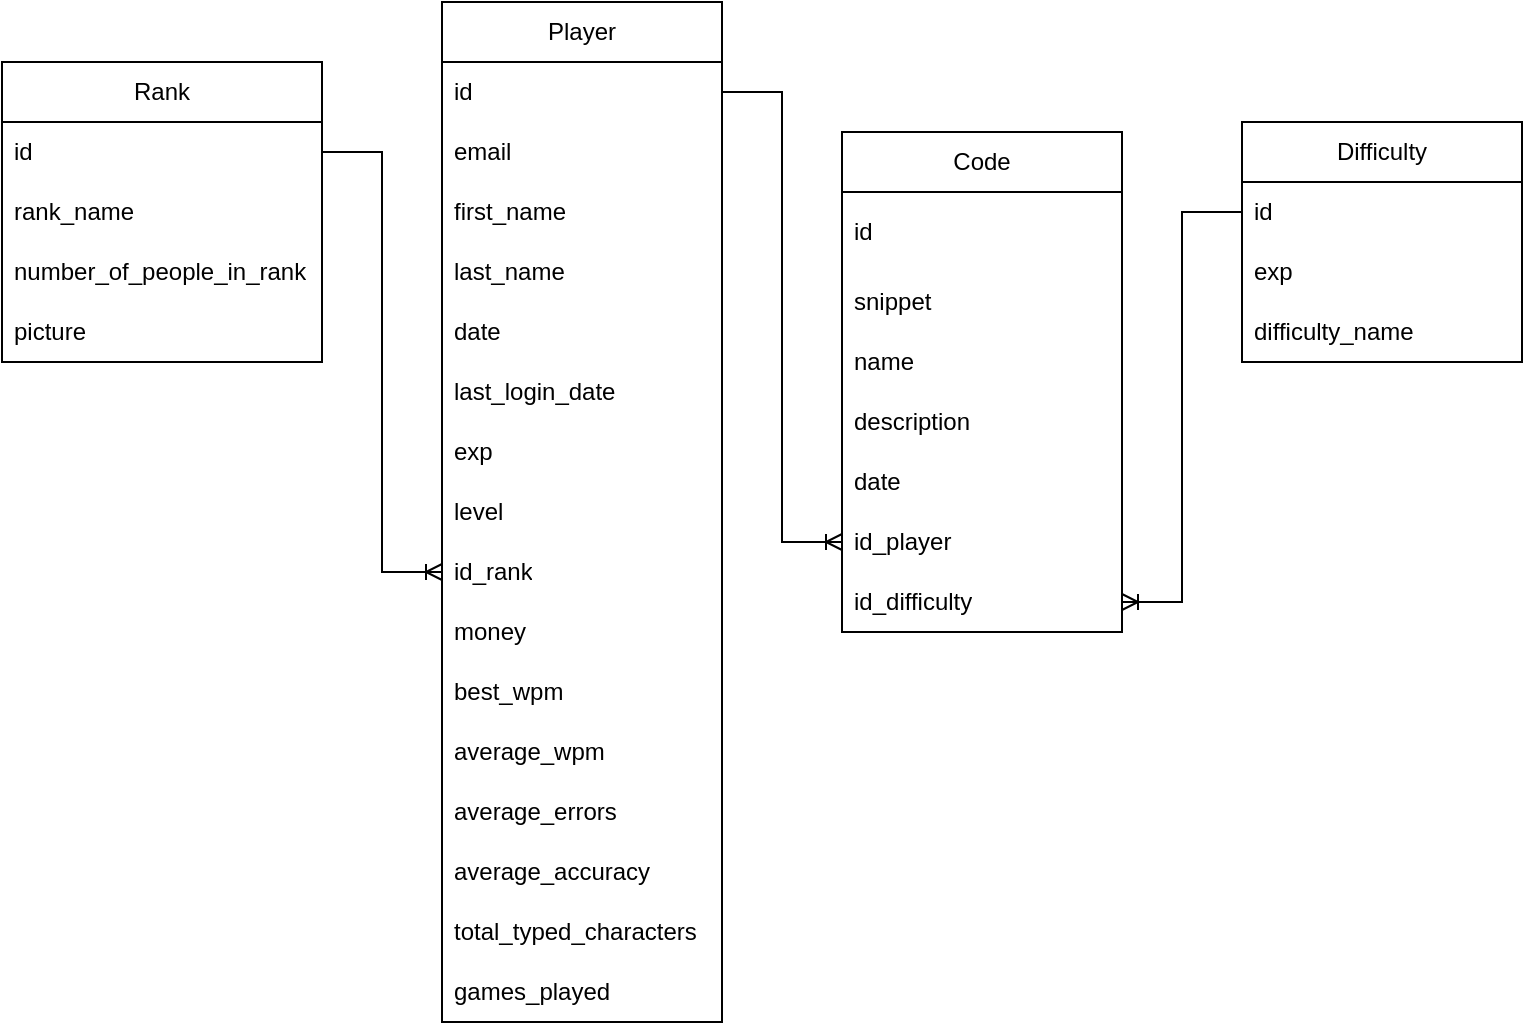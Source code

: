 <mxfile version="21.7.2" type="device">
  <diagram name="Page-1" id="I_s5BEyB9CtDWpzo1vr_">
    <mxGraphModel dx="2201" dy="735" grid="1" gridSize="10" guides="1" tooltips="1" connect="1" arrows="1" fold="1" page="1" pageScale="1" pageWidth="827" pageHeight="1169" math="0" shadow="0">
      <root>
        <mxCell id="0" />
        <mxCell id="1" parent="0" />
        <mxCell id="9vNG4MIT6m-TPtwlCWEm-2" value="Code" style="swimlane;fontStyle=0;childLayout=stackLayout;horizontal=1;startSize=30;horizontalStack=0;resizeParent=1;resizeParentMax=0;resizeLast=0;collapsible=1;marginBottom=0;whiteSpace=wrap;html=1;" vertex="1" parent="1">
          <mxGeometry x="400" y="165" width="140" height="250" as="geometry">
            <mxRectangle x="80" y="195" width="70" height="30" as="alternateBounds" />
          </mxGeometry>
        </mxCell>
        <mxCell id="9vNG4MIT6m-TPtwlCWEm-3" value="id" style="text;strokeColor=none;fillColor=none;align=left;verticalAlign=middle;spacingLeft=4;spacingRight=4;overflow=hidden;points=[[0,0.5],[1,0.5]];portConstraint=eastwest;rotatable=0;whiteSpace=wrap;html=1;" vertex="1" parent="9vNG4MIT6m-TPtwlCWEm-2">
          <mxGeometry y="30" width="140" height="40" as="geometry" />
        </mxCell>
        <mxCell id="9vNG4MIT6m-TPtwlCWEm-4" value="snippet" style="text;strokeColor=none;fillColor=none;align=left;verticalAlign=middle;spacingLeft=4;spacingRight=4;overflow=hidden;points=[[0,0.5],[1,0.5]];portConstraint=eastwest;rotatable=0;whiteSpace=wrap;html=1;" vertex="1" parent="9vNG4MIT6m-TPtwlCWEm-2">
          <mxGeometry y="70" width="140" height="30" as="geometry" />
        </mxCell>
        <mxCell id="9vNG4MIT6m-TPtwlCWEm-5" value="name" style="text;strokeColor=none;fillColor=none;align=left;verticalAlign=middle;spacingLeft=4;spacingRight=4;overflow=hidden;points=[[0,0.5],[1,0.5]];portConstraint=eastwest;rotatable=0;whiteSpace=wrap;html=1;" vertex="1" parent="9vNG4MIT6m-TPtwlCWEm-2">
          <mxGeometry y="100" width="140" height="30" as="geometry" />
        </mxCell>
        <mxCell id="9vNG4MIT6m-TPtwlCWEm-8" value="description" style="text;strokeColor=none;fillColor=none;align=left;verticalAlign=middle;spacingLeft=4;spacingRight=4;overflow=hidden;points=[[0,0.5],[1,0.5]];portConstraint=eastwest;rotatable=0;whiteSpace=wrap;html=1;" vertex="1" parent="9vNG4MIT6m-TPtwlCWEm-2">
          <mxGeometry y="130" width="140" height="30" as="geometry" />
        </mxCell>
        <mxCell id="9vNG4MIT6m-TPtwlCWEm-9" value="date" style="text;strokeColor=none;fillColor=none;align=left;verticalAlign=middle;spacingLeft=4;spacingRight=4;overflow=hidden;points=[[0,0.5],[1,0.5]];portConstraint=eastwest;rotatable=0;whiteSpace=wrap;html=1;" vertex="1" parent="9vNG4MIT6m-TPtwlCWEm-2">
          <mxGeometry y="160" width="140" height="30" as="geometry" />
        </mxCell>
        <mxCell id="9vNG4MIT6m-TPtwlCWEm-10" value="id_player" style="text;strokeColor=none;fillColor=none;align=left;verticalAlign=middle;spacingLeft=4;spacingRight=4;overflow=hidden;points=[[0,0.5],[1,0.5]];portConstraint=eastwest;rotatable=0;whiteSpace=wrap;html=1;" vertex="1" parent="9vNG4MIT6m-TPtwlCWEm-2">
          <mxGeometry y="190" width="140" height="30" as="geometry" />
        </mxCell>
        <mxCell id="9vNG4MIT6m-TPtwlCWEm-11" value="id_difficulty" style="text;strokeColor=none;fillColor=none;align=left;verticalAlign=middle;spacingLeft=4;spacingRight=4;overflow=hidden;points=[[0,0.5],[1,0.5]];portConstraint=eastwest;rotatable=0;whiteSpace=wrap;html=1;" vertex="1" parent="9vNG4MIT6m-TPtwlCWEm-2">
          <mxGeometry y="220" width="140" height="30" as="geometry" />
        </mxCell>
        <mxCell id="9vNG4MIT6m-TPtwlCWEm-12" value="Player" style="swimlane;fontStyle=0;childLayout=stackLayout;horizontal=1;startSize=30;horizontalStack=0;resizeParent=1;resizeParentMax=0;resizeLast=0;collapsible=1;marginBottom=0;whiteSpace=wrap;html=1;" vertex="1" parent="1">
          <mxGeometry x="200" y="100" width="140" height="510" as="geometry" />
        </mxCell>
        <mxCell id="9vNG4MIT6m-TPtwlCWEm-13" value="id" style="text;strokeColor=none;fillColor=none;align=left;verticalAlign=middle;spacingLeft=4;spacingRight=4;overflow=hidden;points=[[0,0.5],[1,0.5]];portConstraint=eastwest;rotatable=0;whiteSpace=wrap;html=1;" vertex="1" parent="9vNG4MIT6m-TPtwlCWEm-12">
          <mxGeometry y="30" width="140" height="30" as="geometry" />
        </mxCell>
        <mxCell id="9vNG4MIT6m-TPtwlCWEm-14" value="email" style="text;strokeColor=none;fillColor=none;align=left;verticalAlign=middle;spacingLeft=4;spacingRight=4;overflow=hidden;points=[[0,0.5],[1,0.5]];portConstraint=eastwest;rotatable=0;whiteSpace=wrap;html=1;" vertex="1" parent="9vNG4MIT6m-TPtwlCWEm-12">
          <mxGeometry y="60" width="140" height="30" as="geometry" />
        </mxCell>
        <mxCell id="9vNG4MIT6m-TPtwlCWEm-15" value="first_name" style="text;strokeColor=none;fillColor=none;align=left;verticalAlign=middle;spacingLeft=4;spacingRight=4;overflow=hidden;points=[[0,0.5],[1,0.5]];portConstraint=eastwest;rotatable=0;whiteSpace=wrap;html=1;" vertex="1" parent="9vNG4MIT6m-TPtwlCWEm-12">
          <mxGeometry y="90" width="140" height="30" as="geometry" />
        </mxCell>
        <mxCell id="9vNG4MIT6m-TPtwlCWEm-16" value="last_name" style="text;strokeColor=none;fillColor=none;align=left;verticalAlign=middle;spacingLeft=4;spacingRight=4;overflow=hidden;points=[[0,0.5],[1,0.5]];portConstraint=eastwest;rotatable=0;whiteSpace=wrap;html=1;" vertex="1" parent="9vNG4MIT6m-TPtwlCWEm-12">
          <mxGeometry y="120" width="140" height="30" as="geometry" />
        </mxCell>
        <mxCell id="9vNG4MIT6m-TPtwlCWEm-17" value="date" style="text;strokeColor=none;fillColor=none;align=left;verticalAlign=middle;spacingLeft=4;spacingRight=4;overflow=hidden;points=[[0,0.5],[1,0.5]];portConstraint=eastwest;rotatable=0;whiteSpace=wrap;html=1;" vertex="1" parent="9vNG4MIT6m-TPtwlCWEm-12">
          <mxGeometry y="150" width="140" height="30" as="geometry" />
        </mxCell>
        <mxCell id="9vNG4MIT6m-TPtwlCWEm-18" value="last_login_date" style="text;strokeColor=none;fillColor=none;align=left;verticalAlign=middle;spacingLeft=4;spacingRight=4;overflow=hidden;points=[[0,0.5],[1,0.5]];portConstraint=eastwest;rotatable=0;whiteSpace=wrap;html=1;" vertex="1" parent="9vNG4MIT6m-TPtwlCWEm-12">
          <mxGeometry y="180" width="140" height="30" as="geometry" />
        </mxCell>
        <mxCell id="9vNG4MIT6m-TPtwlCWEm-19" value="exp" style="text;strokeColor=none;fillColor=none;align=left;verticalAlign=middle;spacingLeft=4;spacingRight=4;overflow=hidden;points=[[0,0.5],[1,0.5]];portConstraint=eastwest;rotatable=0;whiteSpace=wrap;html=1;" vertex="1" parent="9vNG4MIT6m-TPtwlCWEm-12">
          <mxGeometry y="210" width="140" height="30" as="geometry" />
        </mxCell>
        <mxCell id="9vNG4MIT6m-TPtwlCWEm-20" value="level" style="text;strokeColor=none;fillColor=none;align=left;verticalAlign=middle;spacingLeft=4;spacingRight=4;overflow=hidden;points=[[0,0.5],[1,0.5]];portConstraint=eastwest;rotatable=0;whiteSpace=wrap;html=1;" vertex="1" parent="9vNG4MIT6m-TPtwlCWEm-12">
          <mxGeometry y="240" width="140" height="30" as="geometry" />
        </mxCell>
        <mxCell id="9vNG4MIT6m-TPtwlCWEm-21" value="id_rank" style="text;strokeColor=none;fillColor=none;align=left;verticalAlign=middle;spacingLeft=4;spacingRight=4;overflow=hidden;points=[[0,0.5],[1,0.5]];portConstraint=eastwest;rotatable=0;whiteSpace=wrap;html=1;" vertex="1" parent="9vNG4MIT6m-TPtwlCWEm-12">
          <mxGeometry y="270" width="140" height="30" as="geometry" />
        </mxCell>
        <mxCell id="9vNG4MIT6m-TPtwlCWEm-22" value="money" style="text;strokeColor=none;fillColor=none;align=left;verticalAlign=middle;spacingLeft=4;spacingRight=4;overflow=hidden;points=[[0,0.5],[1,0.5]];portConstraint=eastwest;rotatable=0;whiteSpace=wrap;html=1;" vertex="1" parent="9vNG4MIT6m-TPtwlCWEm-12">
          <mxGeometry y="300" width="140" height="30" as="geometry" />
        </mxCell>
        <mxCell id="9vNG4MIT6m-TPtwlCWEm-23" value="best_wpm" style="text;strokeColor=none;fillColor=none;align=left;verticalAlign=middle;spacingLeft=4;spacingRight=4;overflow=hidden;points=[[0,0.5],[1,0.5]];portConstraint=eastwest;rotatable=0;whiteSpace=wrap;html=1;" vertex="1" parent="9vNG4MIT6m-TPtwlCWEm-12">
          <mxGeometry y="330" width="140" height="30" as="geometry" />
        </mxCell>
        <mxCell id="9vNG4MIT6m-TPtwlCWEm-24" value="average_wpm" style="text;strokeColor=none;fillColor=none;align=left;verticalAlign=middle;spacingLeft=4;spacingRight=4;overflow=hidden;points=[[0,0.5],[1,0.5]];portConstraint=eastwest;rotatable=0;whiteSpace=wrap;html=1;" vertex="1" parent="9vNG4MIT6m-TPtwlCWEm-12">
          <mxGeometry y="360" width="140" height="30" as="geometry" />
        </mxCell>
        <mxCell id="9vNG4MIT6m-TPtwlCWEm-25" value="average_errors" style="text;strokeColor=none;fillColor=none;align=left;verticalAlign=middle;spacingLeft=4;spacingRight=4;overflow=hidden;points=[[0,0.5],[1,0.5]];portConstraint=eastwest;rotatable=0;whiteSpace=wrap;html=1;" vertex="1" parent="9vNG4MIT6m-TPtwlCWEm-12">
          <mxGeometry y="390" width="140" height="30" as="geometry" />
        </mxCell>
        <mxCell id="9vNG4MIT6m-TPtwlCWEm-26" value="average_accuracy" style="text;strokeColor=none;fillColor=none;align=left;verticalAlign=middle;spacingLeft=4;spacingRight=4;overflow=hidden;points=[[0,0.5],[1,0.5]];portConstraint=eastwest;rotatable=0;whiteSpace=wrap;html=1;" vertex="1" parent="9vNG4MIT6m-TPtwlCWEm-12">
          <mxGeometry y="420" width="140" height="30" as="geometry" />
        </mxCell>
        <mxCell id="9vNG4MIT6m-TPtwlCWEm-27" value="total_typed_characters" style="text;strokeColor=none;fillColor=none;align=left;verticalAlign=middle;spacingLeft=4;spacingRight=4;overflow=hidden;points=[[0,0.5],[1,0.5]];portConstraint=eastwest;rotatable=0;whiteSpace=wrap;html=1;" vertex="1" parent="9vNG4MIT6m-TPtwlCWEm-12">
          <mxGeometry y="450" width="140" height="30" as="geometry" />
        </mxCell>
        <mxCell id="9vNG4MIT6m-TPtwlCWEm-28" value="games_played" style="text;strokeColor=none;fillColor=none;align=left;verticalAlign=middle;spacingLeft=4;spacingRight=4;overflow=hidden;points=[[0,0.5],[1,0.5]];portConstraint=eastwest;rotatable=0;whiteSpace=wrap;html=1;" vertex="1" parent="9vNG4MIT6m-TPtwlCWEm-12">
          <mxGeometry y="480" width="140" height="30" as="geometry" />
        </mxCell>
        <mxCell id="9vNG4MIT6m-TPtwlCWEm-29" value="Difficulty" style="swimlane;fontStyle=0;childLayout=stackLayout;horizontal=1;startSize=30;horizontalStack=0;resizeParent=1;resizeParentMax=0;resizeLast=0;collapsible=1;marginBottom=0;whiteSpace=wrap;html=1;" vertex="1" parent="1">
          <mxGeometry x="600" y="160" width="140" height="120" as="geometry" />
        </mxCell>
        <mxCell id="9vNG4MIT6m-TPtwlCWEm-30" value="id" style="text;strokeColor=none;fillColor=none;align=left;verticalAlign=middle;spacingLeft=4;spacingRight=4;overflow=hidden;points=[[0,0.5],[1,0.5]];portConstraint=eastwest;rotatable=0;whiteSpace=wrap;html=1;" vertex="1" parent="9vNG4MIT6m-TPtwlCWEm-29">
          <mxGeometry y="30" width="140" height="30" as="geometry" />
        </mxCell>
        <mxCell id="9vNG4MIT6m-TPtwlCWEm-31" value="exp" style="text;strokeColor=none;fillColor=none;align=left;verticalAlign=middle;spacingLeft=4;spacingRight=4;overflow=hidden;points=[[0,0.5],[1,0.5]];portConstraint=eastwest;rotatable=0;whiteSpace=wrap;html=1;" vertex="1" parent="9vNG4MIT6m-TPtwlCWEm-29">
          <mxGeometry y="60" width="140" height="30" as="geometry" />
        </mxCell>
        <mxCell id="9vNG4MIT6m-TPtwlCWEm-32" value="difficulty_name" style="text;strokeColor=none;fillColor=none;align=left;verticalAlign=middle;spacingLeft=4;spacingRight=4;overflow=hidden;points=[[0,0.5],[1,0.5]];portConstraint=eastwest;rotatable=0;whiteSpace=wrap;html=1;" vertex="1" parent="9vNG4MIT6m-TPtwlCWEm-29">
          <mxGeometry y="90" width="140" height="30" as="geometry" />
        </mxCell>
        <mxCell id="9vNG4MIT6m-TPtwlCWEm-64" value="" style="edgeStyle=entityRelationEdgeStyle;fontSize=12;html=1;endArrow=ERoneToMany;rounded=0;exitX=0;exitY=0.5;exitDx=0;exitDy=0;entryX=1;entryY=0.5;entryDx=0;entryDy=0;" edge="1" parent="1" source="9vNG4MIT6m-TPtwlCWEm-30" target="9vNG4MIT6m-TPtwlCWEm-11">
          <mxGeometry width="100" height="100" relative="1" as="geometry">
            <mxPoint x="670" y="450" as="sourcePoint" />
            <mxPoint x="770" y="350" as="targetPoint" />
          </mxGeometry>
        </mxCell>
        <mxCell id="9vNG4MIT6m-TPtwlCWEm-65" value="" style="edgeStyle=entityRelationEdgeStyle;fontSize=12;html=1;endArrow=ERoneToMany;rounded=0;exitX=1;exitY=0.5;exitDx=0;exitDy=0;entryX=0;entryY=0.5;entryDx=0;entryDy=0;" edge="1" parent="1" source="9vNG4MIT6m-TPtwlCWEm-13" target="9vNG4MIT6m-TPtwlCWEm-10">
          <mxGeometry width="100" height="100" relative="1" as="geometry">
            <mxPoint x="330" y="330" as="sourcePoint" />
            <mxPoint x="270" y="525" as="targetPoint" />
          </mxGeometry>
        </mxCell>
        <mxCell id="9vNG4MIT6m-TPtwlCWEm-66" value="Rank" style="swimlane;fontStyle=0;childLayout=stackLayout;horizontal=1;startSize=30;horizontalStack=0;resizeParent=1;resizeParentMax=0;resizeLast=0;collapsible=1;marginBottom=0;whiteSpace=wrap;html=1;" vertex="1" parent="1">
          <mxGeometry x="-20" y="130" width="160" height="150" as="geometry" />
        </mxCell>
        <mxCell id="9vNG4MIT6m-TPtwlCWEm-67" value="id" style="text;strokeColor=none;fillColor=none;align=left;verticalAlign=middle;spacingLeft=4;spacingRight=4;overflow=hidden;points=[[0,0.5],[1,0.5]];portConstraint=eastwest;rotatable=0;whiteSpace=wrap;html=1;" vertex="1" parent="9vNG4MIT6m-TPtwlCWEm-66">
          <mxGeometry y="30" width="160" height="30" as="geometry" />
        </mxCell>
        <mxCell id="9vNG4MIT6m-TPtwlCWEm-68" value="rank_name" style="text;strokeColor=none;fillColor=none;align=left;verticalAlign=middle;spacingLeft=4;spacingRight=4;overflow=hidden;points=[[0,0.5],[1,0.5]];portConstraint=eastwest;rotatable=0;whiteSpace=wrap;html=1;" vertex="1" parent="9vNG4MIT6m-TPtwlCWEm-66">
          <mxGeometry y="60" width="160" height="30" as="geometry" />
        </mxCell>
        <mxCell id="9vNG4MIT6m-TPtwlCWEm-69" value="number_of_people_in_rank" style="text;strokeColor=none;fillColor=none;align=left;verticalAlign=middle;spacingLeft=4;spacingRight=4;overflow=hidden;points=[[0,0.5],[1,0.5]];portConstraint=eastwest;rotatable=0;whiteSpace=wrap;html=1;" vertex="1" parent="9vNG4MIT6m-TPtwlCWEm-66">
          <mxGeometry y="90" width="160" height="30" as="geometry" />
        </mxCell>
        <mxCell id="9vNG4MIT6m-TPtwlCWEm-72" value="picture" style="text;strokeColor=none;fillColor=none;align=left;verticalAlign=middle;spacingLeft=4;spacingRight=4;overflow=hidden;points=[[0,0.5],[1,0.5]];portConstraint=eastwest;rotatable=0;whiteSpace=wrap;html=1;" vertex="1" parent="9vNG4MIT6m-TPtwlCWEm-66">
          <mxGeometry y="120" width="160" height="30" as="geometry" />
        </mxCell>
        <mxCell id="9vNG4MIT6m-TPtwlCWEm-71" value="" style="edgeStyle=entityRelationEdgeStyle;fontSize=12;html=1;endArrow=ERoneToMany;rounded=0;exitX=1;exitY=0.5;exitDx=0;exitDy=0;entryX=0;entryY=0.5;entryDx=0;entryDy=0;" edge="1" parent="1" source="9vNG4MIT6m-TPtwlCWEm-67" target="9vNG4MIT6m-TPtwlCWEm-21">
          <mxGeometry width="100" height="100" relative="1" as="geometry">
            <mxPoint x="30" y="180" as="sourcePoint" />
            <mxPoint x="90" y="405" as="targetPoint" />
          </mxGeometry>
        </mxCell>
      </root>
    </mxGraphModel>
  </diagram>
</mxfile>
